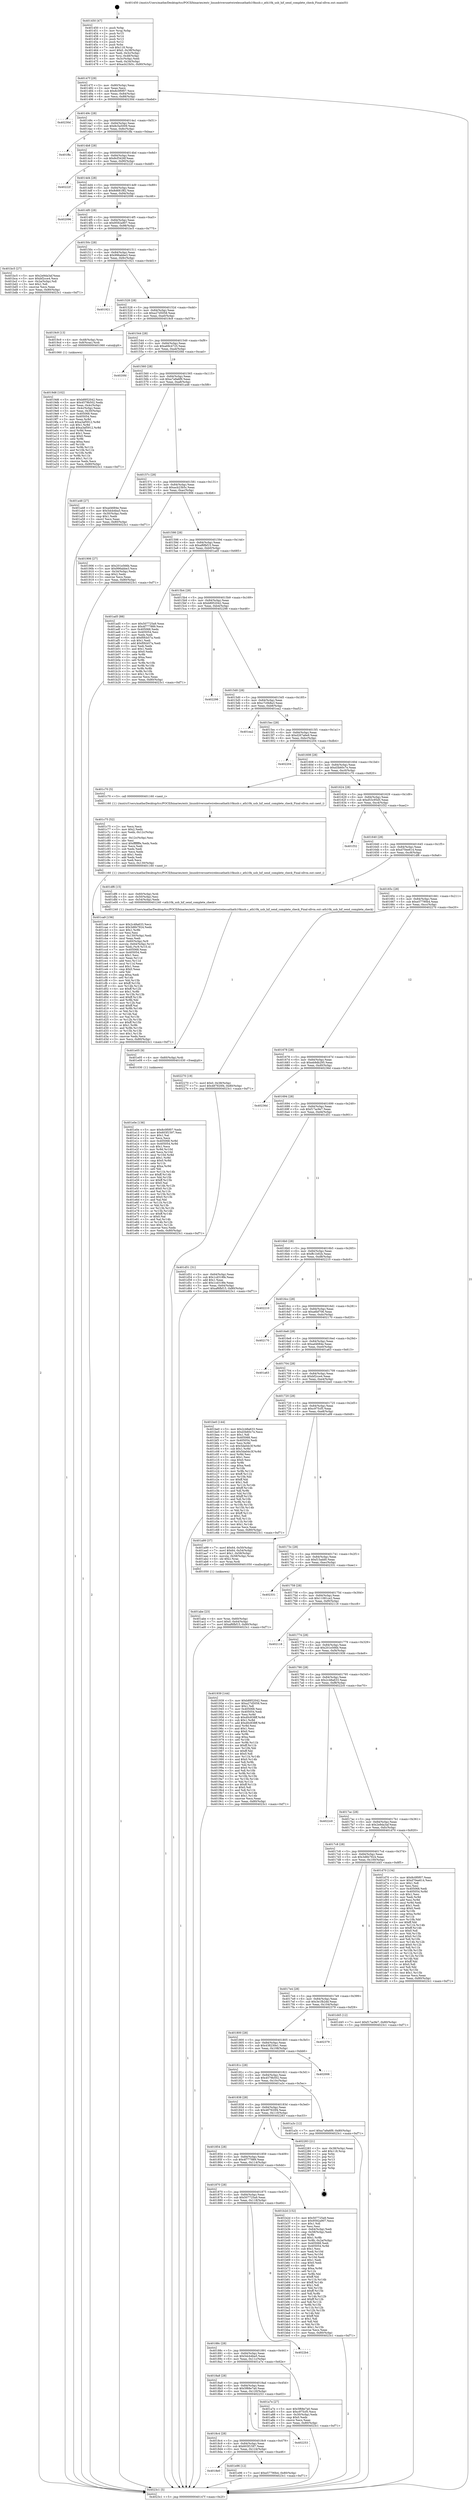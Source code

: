 digraph "0x401450" {
  label = "0x401450 (/mnt/c/Users/mathe/Desktop/tcc/POCII/binaries/extr_linuxdriversnetwirelessathath10kusb.c_ath10k_usb_hif_send_complete_check_Final-ollvm.out::main(0))"
  labelloc = "t"
  node[shape=record]

  Entry [label="",width=0.3,height=0.3,shape=circle,fillcolor=black,style=filled]
  "0x40147f" [label="{
     0x40147f [29]\l
     | [instrs]\l
     &nbsp;&nbsp;0x40147f \<+3\>: mov -0x80(%rbp),%eax\l
     &nbsp;&nbsp;0x401482 \<+2\>: mov %eax,%ecx\l
     &nbsp;&nbsp;0x401484 \<+6\>: sub $0x8c0f0f07,%ecx\l
     &nbsp;&nbsp;0x40148a \<+6\>: mov %eax,-0x84(%rbp)\l
     &nbsp;&nbsp;0x401490 \<+6\>: mov %ecx,-0x88(%rbp)\l
     &nbsp;&nbsp;0x401496 \<+6\>: je 000000000040230d \<main+0xebd\>\l
  }"]
  "0x40230d" [label="{
     0x40230d\l
  }", style=dashed]
  "0x40149c" [label="{
     0x40149c [28]\l
     | [instrs]\l
     &nbsp;&nbsp;0x40149c \<+5\>: jmp 00000000004014a1 \<main+0x51\>\l
     &nbsp;&nbsp;0x4014a1 \<+6\>: mov -0x84(%rbp),%eax\l
     &nbsp;&nbsp;0x4014a7 \<+5\>: sub $0x8c5a5009,%eax\l
     &nbsp;&nbsp;0x4014ac \<+6\>: mov %eax,-0x8c(%rbp)\l
     &nbsp;&nbsp;0x4014b2 \<+6\>: je 0000000000401ffa \<main+0xbaa\>\l
  }"]
  Exit [label="",width=0.3,height=0.3,shape=circle,fillcolor=black,style=filled,peripheries=2]
  "0x401ffa" [label="{
     0x401ffa\l
  }", style=dashed]
  "0x4014b8" [label="{
     0x4014b8 [28]\l
     | [instrs]\l
     &nbsp;&nbsp;0x4014b8 \<+5\>: jmp 00000000004014bd \<main+0x6d\>\l
     &nbsp;&nbsp;0x4014bd \<+6\>: mov -0x84(%rbp),%eax\l
     &nbsp;&nbsp;0x4014c3 \<+5\>: sub $0x8cf3426f,%eax\l
     &nbsp;&nbsp;0x4014c8 \<+6\>: mov %eax,-0x90(%rbp)\l
     &nbsp;&nbsp;0x4014ce \<+6\>: je 000000000040222f \<main+0xddf\>\l
  }"]
  "0x4018e0" [label="{
     0x4018e0\l
  }", style=dashed]
  "0x40222f" [label="{
     0x40222f\l
  }", style=dashed]
  "0x4014d4" [label="{
     0x4014d4 [28]\l
     | [instrs]\l
     &nbsp;&nbsp;0x4014d4 \<+5\>: jmp 00000000004014d9 \<main+0x89\>\l
     &nbsp;&nbsp;0x4014d9 \<+6\>: mov -0x84(%rbp),%eax\l
     &nbsp;&nbsp;0x4014df \<+5\>: sub $0x8d681f82,%eax\l
     &nbsp;&nbsp;0x4014e4 \<+6\>: mov %eax,-0x94(%rbp)\l
     &nbsp;&nbsp;0x4014ea \<+6\>: je 0000000000402096 \<main+0xc46\>\l
  }"]
  "0x401e96" [label="{
     0x401e96 [12]\l
     | [instrs]\l
     &nbsp;&nbsp;0x401e96 \<+7\>: movl $0xe57790b4,-0x80(%rbp)\l
     &nbsp;&nbsp;0x401e9d \<+5\>: jmp 00000000004023c1 \<main+0xf71\>\l
  }"]
  "0x402096" [label="{
     0x402096\l
  }", style=dashed]
  "0x4014f0" [label="{
     0x4014f0 [28]\l
     | [instrs]\l
     &nbsp;&nbsp;0x4014f0 \<+5\>: jmp 00000000004014f5 \<main+0xa5\>\l
     &nbsp;&nbsp;0x4014f5 \<+6\>: mov -0x84(%rbp),%eax\l
     &nbsp;&nbsp;0x4014fb \<+5\>: sub $0x9592a907,%eax\l
     &nbsp;&nbsp;0x401500 \<+6\>: mov %eax,-0x98(%rbp)\l
     &nbsp;&nbsp;0x401506 \<+6\>: je 0000000000401bc5 \<main+0x775\>\l
  }"]
  "0x4018c4" [label="{
     0x4018c4 [28]\l
     | [instrs]\l
     &nbsp;&nbsp;0x4018c4 \<+5\>: jmp 00000000004018c9 \<main+0x479\>\l
     &nbsp;&nbsp;0x4018c9 \<+6\>: mov -0x84(%rbp),%eax\l
     &nbsp;&nbsp;0x4018cf \<+5\>: sub $0x603f1597,%eax\l
     &nbsp;&nbsp;0x4018d4 \<+6\>: mov %eax,-0x124(%rbp)\l
     &nbsp;&nbsp;0x4018da \<+6\>: je 0000000000401e96 \<main+0xa46\>\l
  }"]
  "0x401bc5" [label="{
     0x401bc5 [27]\l
     | [instrs]\l
     &nbsp;&nbsp;0x401bc5 \<+5\>: mov $0x2e9da3af,%eax\l
     &nbsp;&nbsp;0x401bca \<+5\>: mov $0xbf2cce4,%ecx\l
     &nbsp;&nbsp;0x401bcf \<+3\>: mov -0x2a(%rbp),%dl\l
     &nbsp;&nbsp;0x401bd2 \<+3\>: test $0x1,%dl\l
     &nbsp;&nbsp;0x401bd5 \<+3\>: cmovne %ecx,%eax\l
     &nbsp;&nbsp;0x401bd8 \<+3\>: mov %eax,-0x80(%rbp)\l
     &nbsp;&nbsp;0x401bdb \<+5\>: jmp 00000000004023c1 \<main+0xf71\>\l
  }"]
  "0x40150c" [label="{
     0x40150c [28]\l
     | [instrs]\l
     &nbsp;&nbsp;0x40150c \<+5\>: jmp 0000000000401511 \<main+0xc1\>\l
     &nbsp;&nbsp;0x401511 \<+6\>: mov -0x84(%rbp),%eax\l
     &nbsp;&nbsp;0x401517 \<+5\>: sub $0x996abbe3,%eax\l
     &nbsp;&nbsp;0x40151c \<+6\>: mov %eax,-0x9c(%rbp)\l
     &nbsp;&nbsp;0x401522 \<+6\>: je 0000000000401921 \<main+0x4d1\>\l
  }"]
  "0x402253" [label="{
     0x402253\l
  }", style=dashed]
  "0x401921" [label="{
     0x401921\l
  }", style=dashed]
  "0x401528" [label="{
     0x401528 [28]\l
     | [instrs]\l
     &nbsp;&nbsp;0x401528 \<+5\>: jmp 000000000040152d \<main+0xdd\>\l
     &nbsp;&nbsp;0x40152d \<+6\>: mov -0x84(%rbp),%eax\l
     &nbsp;&nbsp;0x401533 \<+5\>: sub $0xa27d5058,%eax\l
     &nbsp;&nbsp;0x401538 \<+6\>: mov %eax,-0xa0(%rbp)\l
     &nbsp;&nbsp;0x40153e \<+6\>: je 00000000004019c9 \<main+0x579\>\l
  }"]
  "0x401e0e" [label="{
     0x401e0e [136]\l
     | [instrs]\l
     &nbsp;&nbsp;0x401e0e \<+5\>: mov $0x8c0f0f07,%edx\l
     &nbsp;&nbsp;0x401e13 \<+5\>: mov $0x603f1597,%esi\l
     &nbsp;&nbsp;0x401e18 \<+2\>: mov $0x1,%al\l
     &nbsp;&nbsp;0x401e1a \<+2\>: xor %ecx,%ecx\l
     &nbsp;&nbsp;0x401e1c \<+8\>: mov 0x405068,%r8d\l
     &nbsp;&nbsp;0x401e24 \<+8\>: mov 0x405054,%r9d\l
     &nbsp;&nbsp;0x401e2c \<+3\>: sub $0x1,%ecx\l
     &nbsp;&nbsp;0x401e2f \<+3\>: mov %r8d,%r10d\l
     &nbsp;&nbsp;0x401e32 \<+3\>: add %ecx,%r10d\l
     &nbsp;&nbsp;0x401e35 \<+4\>: imul %r10d,%r8d\l
     &nbsp;&nbsp;0x401e39 \<+4\>: and $0x1,%r8d\l
     &nbsp;&nbsp;0x401e3d \<+4\>: cmp $0x0,%r8d\l
     &nbsp;&nbsp;0x401e41 \<+4\>: sete %r11b\l
     &nbsp;&nbsp;0x401e45 \<+4\>: cmp $0xa,%r9d\l
     &nbsp;&nbsp;0x401e49 \<+3\>: setl %bl\l
     &nbsp;&nbsp;0x401e4c \<+3\>: mov %r11b,%r14b\l
     &nbsp;&nbsp;0x401e4f \<+4\>: xor $0xff,%r14b\l
     &nbsp;&nbsp;0x401e53 \<+3\>: mov %bl,%r15b\l
     &nbsp;&nbsp;0x401e56 \<+4\>: xor $0xff,%r15b\l
     &nbsp;&nbsp;0x401e5a \<+2\>: xor $0x0,%al\l
     &nbsp;&nbsp;0x401e5c \<+3\>: mov %r14b,%r12b\l
     &nbsp;&nbsp;0x401e5f \<+4\>: and $0x0,%r12b\l
     &nbsp;&nbsp;0x401e63 \<+3\>: and %al,%r11b\l
     &nbsp;&nbsp;0x401e66 \<+3\>: mov %r15b,%r13b\l
     &nbsp;&nbsp;0x401e69 \<+4\>: and $0x0,%r13b\l
     &nbsp;&nbsp;0x401e6d \<+2\>: and %al,%bl\l
     &nbsp;&nbsp;0x401e6f \<+3\>: or %r11b,%r12b\l
     &nbsp;&nbsp;0x401e72 \<+3\>: or %bl,%r13b\l
     &nbsp;&nbsp;0x401e75 \<+3\>: xor %r13b,%r12b\l
     &nbsp;&nbsp;0x401e78 \<+3\>: or %r15b,%r14b\l
     &nbsp;&nbsp;0x401e7b \<+4\>: xor $0xff,%r14b\l
     &nbsp;&nbsp;0x401e7f \<+2\>: or $0x0,%al\l
     &nbsp;&nbsp;0x401e81 \<+3\>: and %al,%r14b\l
     &nbsp;&nbsp;0x401e84 \<+3\>: or %r14b,%r12b\l
     &nbsp;&nbsp;0x401e87 \<+4\>: test $0x1,%r12b\l
     &nbsp;&nbsp;0x401e8b \<+3\>: cmovne %esi,%edx\l
     &nbsp;&nbsp;0x401e8e \<+3\>: mov %edx,-0x80(%rbp)\l
     &nbsp;&nbsp;0x401e91 \<+5\>: jmp 00000000004023c1 \<main+0xf71\>\l
  }"]
  "0x4019c9" [label="{
     0x4019c9 [13]\l
     | [instrs]\l
     &nbsp;&nbsp;0x4019c9 \<+4\>: mov -0x48(%rbp),%rax\l
     &nbsp;&nbsp;0x4019cd \<+4\>: mov 0x8(%rax),%rdi\l
     &nbsp;&nbsp;0x4019d1 \<+5\>: call 0000000000401060 \<atoi@plt\>\l
     | [calls]\l
     &nbsp;&nbsp;0x401060 \{1\} (unknown)\l
  }"]
  "0x401544" [label="{
     0x401544 [28]\l
     | [instrs]\l
     &nbsp;&nbsp;0x401544 \<+5\>: jmp 0000000000401549 \<main+0xf9\>\l
     &nbsp;&nbsp;0x401549 \<+6\>: mov -0x84(%rbp),%eax\l
     &nbsp;&nbsp;0x40154f \<+5\>: sub $0xa69c4725,%eax\l
     &nbsp;&nbsp;0x401554 \<+6\>: mov %eax,-0xa4(%rbp)\l
     &nbsp;&nbsp;0x40155a \<+6\>: je 00000000004020fd \<main+0xcad\>\l
  }"]
  "0x401e05" [label="{
     0x401e05 [9]\l
     | [instrs]\l
     &nbsp;&nbsp;0x401e05 \<+4\>: mov -0x60(%rbp),%rdi\l
     &nbsp;&nbsp;0x401e09 \<+5\>: call 0000000000401030 \<free@plt\>\l
     | [calls]\l
     &nbsp;&nbsp;0x401030 \{1\} (unknown)\l
  }"]
  "0x4020fd" [label="{
     0x4020fd\l
  }", style=dashed]
  "0x401560" [label="{
     0x401560 [28]\l
     | [instrs]\l
     &nbsp;&nbsp;0x401560 \<+5\>: jmp 0000000000401565 \<main+0x115\>\l
     &nbsp;&nbsp;0x401565 \<+6\>: mov -0x84(%rbp),%eax\l
     &nbsp;&nbsp;0x40156b \<+5\>: sub $0xa7a9a6f9,%eax\l
     &nbsp;&nbsp;0x401570 \<+6\>: mov %eax,-0xa8(%rbp)\l
     &nbsp;&nbsp;0x401576 \<+6\>: je 0000000000401a48 \<main+0x5f8\>\l
  }"]
  "0x401ca9" [label="{
     0x401ca9 [156]\l
     | [instrs]\l
     &nbsp;&nbsp;0x401ca9 \<+5\>: mov $0x2c48a633,%ecx\l
     &nbsp;&nbsp;0x401cae \<+5\>: mov $0x3d6b7924,%edx\l
     &nbsp;&nbsp;0x401cb3 \<+3\>: mov $0x1,%r8b\l
     &nbsp;&nbsp;0x401cb6 \<+2\>: xor %esi,%esi\l
     &nbsp;&nbsp;0x401cb8 \<+6\>: mov -0x130(%rbp),%edi\l
     &nbsp;&nbsp;0x401cbe \<+3\>: imul %eax,%edi\l
     &nbsp;&nbsp;0x401cc1 \<+4\>: mov -0x60(%rbp),%r9\l
     &nbsp;&nbsp;0x401cc5 \<+4\>: movslq -0x64(%rbp),%r10\l
     &nbsp;&nbsp;0x401cc9 \<+4\>: mov %edi,(%r9,%r10,4)\l
     &nbsp;&nbsp;0x401ccd \<+7\>: mov 0x405068,%eax\l
     &nbsp;&nbsp;0x401cd4 \<+7\>: mov 0x405054,%edi\l
     &nbsp;&nbsp;0x401cdb \<+3\>: sub $0x1,%esi\l
     &nbsp;&nbsp;0x401cde \<+3\>: mov %eax,%r11d\l
     &nbsp;&nbsp;0x401ce1 \<+3\>: add %esi,%r11d\l
     &nbsp;&nbsp;0x401ce4 \<+4\>: imul %r11d,%eax\l
     &nbsp;&nbsp;0x401ce8 \<+3\>: and $0x1,%eax\l
     &nbsp;&nbsp;0x401ceb \<+3\>: cmp $0x0,%eax\l
     &nbsp;&nbsp;0x401cee \<+3\>: sete %bl\l
     &nbsp;&nbsp;0x401cf1 \<+3\>: cmp $0xa,%edi\l
     &nbsp;&nbsp;0x401cf4 \<+4\>: setl %r14b\l
     &nbsp;&nbsp;0x401cf8 \<+3\>: mov %bl,%r15b\l
     &nbsp;&nbsp;0x401cfb \<+4\>: xor $0xff,%r15b\l
     &nbsp;&nbsp;0x401cff \<+3\>: mov %r14b,%r12b\l
     &nbsp;&nbsp;0x401d02 \<+4\>: xor $0xff,%r12b\l
     &nbsp;&nbsp;0x401d06 \<+4\>: xor $0x1,%r8b\l
     &nbsp;&nbsp;0x401d0a \<+3\>: mov %r15b,%r13b\l
     &nbsp;&nbsp;0x401d0d \<+4\>: and $0xff,%r13b\l
     &nbsp;&nbsp;0x401d11 \<+3\>: and %r8b,%bl\l
     &nbsp;&nbsp;0x401d14 \<+3\>: mov %r12b,%al\l
     &nbsp;&nbsp;0x401d17 \<+2\>: and $0xff,%al\l
     &nbsp;&nbsp;0x401d19 \<+3\>: and %r8b,%r14b\l
     &nbsp;&nbsp;0x401d1c \<+3\>: or %bl,%r13b\l
     &nbsp;&nbsp;0x401d1f \<+3\>: or %r14b,%al\l
     &nbsp;&nbsp;0x401d22 \<+3\>: xor %al,%r13b\l
     &nbsp;&nbsp;0x401d25 \<+3\>: or %r12b,%r15b\l
     &nbsp;&nbsp;0x401d28 \<+4\>: xor $0xff,%r15b\l
     &nbsp;&nbsp;0x401d2c \<+4\>: or $0x1,%r8b\l
     &nbsp;&nbsp;0x401d30 \<+3\>: and %r8b,%r15b\l
     &nbsp;&nbsp;0x401d33 \<+3\>: or %r15b,%r13b\l
     &nbsp;&nbsp;0x401d36 \<+4\>: test $0x1,%r13b\l
     &nbsp;&nbsp;0x401d3a \<+3\>: cmovne %edx,%ecx\l
     &nbsp;&nbsp;0x401d3d \<+3\>: mov %ecx,-0x80(%rbp)\l
     &nbsp;&nbsp;0x401d40 \<+5\>: jmp 00000000004023c1 \<main+0xf71\>\l
  }"]
  "0x401a48" [label="{
     0x401a48 [27]\l
     | [instrs]\l
     &nbsp;&nbsp;0x401a48 \<+5\>: mov $0xad4684e,%eax\l
     &nbsp;&nbsp;0x401a4d \<+5\>: mov $0x5dcb4ba5,%ecx\l
     &nbsp;&nbsp;0x401a52 \<+3\>: mov -0x30(%rbp),%edx\l
     &nbsp;&nbsp;0x401a55 \<+3\>: cmp $0x1,%edx\l
     &nbsp;&nbsp;0x401a58 \<+3\>: cmovl %ecx,%eax\l
     &nbsp;&nbsp;0x401a5b \<+3\>: mov %eax,-0x80(%rbp)\l
     &nbsp;&nbsp;0x401a5e \<+5\>: jmp 00000000004023c1 \<main+0xf71\>\l
  }"]
  "0x40157c" [label="{
     0x40157c [28]\l
     | [instrs]\l
     &nbsp;&nbsp;0x40157c \<+5\>: jmp 0000000000401581 \<main+0x131\>\l
     &nbsp;&nbsp;0x401581 \<+6\>: mov -0x84(%rbp),%eax\l
     &nbsp;&nbsp;0x401587 \<+5\>: sub $0xacb23b5c,%eax\l
     &nbsp;&nbsp;0x40158c \<+6\>: mov %eax,-0xac(%rbp)\l
     &nbsp;&nbsp;0x401592 \<+6\>: je 0000000000401906 \<main+0x4b6\>\l
  }"]
  "0x401c75" [label="{
     0x401c75 [52]\l
     | [instrs]\l
     &nbsp;&nbsp;0x401c75 \<+2\>: xor %ecx,%ecx\l
     &nbsp;&nbsp;0x401c77 \<+5\>: mov $0x2,%edx\l
     &nbsp;&nbsp;0x401c7c \<+6\>: mov %edx,-0x12c(%rbp)\l
     &nbsp;&nbsp;0x401c82 \<+1\>: cltd\l
     &nbsp;&nbsp;0x401c83 \<+6\>: mov -0x12c(%rbp),%esi\l
     &nbsp;&nbsp;0x401c89 \<+2\>: idiv %esi\l
     &nbsp;&nbsp;0x401c8b \<+6\>: imul $0xfffffffe,%edx,%edx\l
     &nbsp;&nbsp;0x401c91 \<+2\>: mov %ecx,%edi\l
     &nbsp;&nbsp;0x401c93 \<+2\>: sub %edx,%edi\l
     &nbsp;&nbsp;0x401c95 \<+2\>: mov %ecx,%edx\l
     &nbsp;&nbsp;0x401c97 \<+3\>: sub $0x1,%edx\l
     &nbsp;&nbsp;0x401c9a \<+2\>: add %edx,%edi\l
     &nbsp;&nbsp;0x401c9c \<+2\>: sub %edi,%ecx\l
     &nbsp;&nbsp;0x401c9e \<+6\>: mov %ecx,-0x130(%rbp)\l
     &nbsp;&nbsp;0x401ca4 \<+5\>: call 0000000000401160 \<next_i\>\l
     | [calls]\l
     &nbsp;&nbsp;0x401160 \{1\} (/mnt/c/Users/mathe/Desktop/tcc/POCII/binaries/extr_linuxdriversnetwirelessathath10kusb.c_ath10k_usb_hif_send_complete_check_Final-ollvm.out::next_i)\l
  }"]
  "0x401906" [label="{
     0x401906 [27]\l
     | [instrs]\l
     &nbsp;&nbsp;0x401906 \<+5\>: mov $0x201e566b,%eax\l
     &nbsp;&nbsp;0x40190b \<+5\>: mov $0x996abbe3,%ecx\l
     &nbsp;&nbsp;0x401910 \<+3\>: mov -0x34(%rbp),%edx\l
     &nbsp;&nbsp;0x401913 \<+3\>: cmp $0x2,%edx\l
     &nbsp;&nbsp;0x401916 \<+3\>: cmovne %ecx,%eax\l
     &nbsp;&nbsp;0x401919 \<+3\>: mov %eax,-0x80(%rbp)\l
     &nbsp;&nbsp;0x40191c \<+5\>: jmp 00000000004023c1 \<main+0xf71\>\l
  }"]
  "0x401598" [label="{
     0x401598 [28]\l
     | [instrs]\l
     &nbsp;&nbsp;0x401598 \<+5\>: jmp 000000000040159d \<main+0x14d\>\l
     &nbsp;&nbsp;0x40159d \<+6\>: mov -0x84(%rbp),%eax\l
     &nbsp;&nbsp;0x4015a3 \<+5\>: sub $0xaf6fbf15,%eax\l
     &nbsp;&nbsp;0x4015a8 \<+6\>: mov %eax,-0xb0(%rbp)\l
     &nbsp;&nbsp;0x4015ae \<+6\>: je 0000000000401ad5 \<main+0x685\>\l
  }"]
  "0x4023c1" [label="{
     0x4023c1 [5]\l
     | [instrs]\l
     &nbsp;&nbsp;0x4023c1 \<+5\>: jmp 000000000040147f \<main+0x2f\>\l
  }"]
  "0x401450" [label="{
     0x401450 [47]\l
     | [instrs]\l
     &nbsp;&nbsp;0x401450 \<+1\>: push %rbp\l
     &nbsp;&nbsp;0x401451 \<+3\>: mov %rsp,%rbp\l
     &nbsp;&nbsp;0x401454 \<+2\>: push %r15\l
     &nbsp;&nbsp;0x401456 \<+2\>: push %r14\l
     &nbsp;&nbsp;0x401458 \<+2\>: push %r13\l
     &nbsp;&nbsp;0x40145a \<+2\>: push %r12\l
     &nbsp;&nbsp;0x40145c \<+1\>: push %rbx\l
     &nbsp;&nbsp;0x40145d \<+7\>: sub $0x118,%rsp\l
     &nbsp;&nbsp;0x401464 \<+7\>: movl $0x0,-0x38(%rbp)\l
     &nbsp;&nbsp;0x40146b \<+3\>: mov %edi,-0x3c(%rbp)\l
     &nbsp;&nbsp;0x40146e \<+4\>: mov %rsi,-0x48(%rbp)\l
     &nbsp;&nbsp;0x401472 \<+3\>: mov -0x3c(%rbp),%edi\l
     &nbsp;&nbsp;0x401475 \<+3\>: mov %edi,-0x34(%rbp)\l
     &nbsp;&nbsp;0x401478 \<+7\>: movl $0xacb23b5c,-0x80(%rbp)\l
  }"]
  "0x401abe" [label="{
     0x401abe [23]\l
     | [instrs]\l
     &nbsp;&nbsp;0x401abe \<+4\>: mov %rax,-0x60(%rbp)\l
     &nbsp;&nbsp;0x401ac2 \<+7\>: movl $0x0,-0x64(%rbp)\l
     &nbsp;&nbsp;0x401ac9 \<+7\>: movl $0xaf6fbf15,-0x80(%rbp)\l
     &nbsp;&nbsp;0x401ad0 \<+5\>: jmp 00000000004023c1 \<main+0xf71\>\l
  }"]
  "0x401ad5" [label="{
     0x401ad5 [88]\l
     | [instrs]\l
     &nbsp;&nbsp;0x401ad5 \<+5\>: mov $0x507725a9,%eax\l
     &nbsp;&nbsp;0x401ada \<+5\>: mov $0x4f777889,%ecx\l
     &nbsp;&nbsp;0x401adf \<+7\>: mov 0x405068,%edx\l
     &nbsp;&nbsp;0x401ae6 \<+7\>: mov 0x405054,%esi\l
     &nbsp;&nbsp;0x401aed \<+2\>: mov %edx,%edi\l
     &nbsp;&nbsp;0x401aef \<+6\>: sub $0xf0fcb57a,%edi\l
     &nbsp;&nbsp;0x401af5 \<+3\>: sub $0x1,%edi\l
     &nbsp;&nbsp;0x401af8 \<+6\>: add $0xf0fcb57a,%edi\l
     &nbsp;&nbsp;0x401afe \<+3\>: imul %edi,%edx\l
     &nbsp;&nbsp;0x401b01 \<+3\>: and $0x1,%edx\l
     &nbsp;&nbsp;0x401b04 \<+3\>: cmp $0x0,%edx\l
     &nbsp;&nbsp;0x401b07 \<+4\>: sete %r8b\l
     &nbsp;&nbsp;0x401b0b \<+3\>: cmp $0xa,%esi\l
     &nbsp;&nbsp;0x401b0e \<+4\>: setl %r9b\l
     &nbsp;&nbsp;0x401b12 \<+3\>: mov %r8b,%r10b\l
     &nbsp;&nbsp;0x401b15 \<+3\>: and %r9b,%r10b\l
     &nbsp;&nbsp;0x401b18 \<+3\>: xor %r9b,%r8b\l
     &nbsp;&nbsp;0x401b1b \<+3\>: or %r8b,%r10b\l
     &nbsp;&nbsp;0x401b1e \<+4\>: test $0x1,%r10b\l
     &nbsp;&nbsp;0x401b22 \<+3\>: cmovne %ecx,%eax\l
     &nbsp;&nbsp;0x401b25 \<+3\>: mov %eax,-0x80(%rbp)\l
     &nbsp;&nbsp;0x401b28 \<+5\>: jmp 00000000004023c1 \<main+0xf71\>\l
  }"]
  "0x4015b4" [label="{
     0x4015b4 [28]\l
     | [instrs]\l
     &nbsp;&nbsp;0x4015b4 \<+5\>: jmp 00000000004015b9 \<main+0x169\>\l
     &nbsp;&nbsp;0x4015b9 \<+6\>: mov -0x84(%rbp),%eax\l
     &nbsp;&nbsp;0x4015bf \<+5\>: sub $0xb8952042,%eax\l
     &nbsp;&nbsp;0x4015c4 \<+6\>: mov %eax,-0xb4(%rbp)\l
     &nbsp;&nbsp;0x4015ca \<+6\>: je 0000000000402298 \<main+0xe48\>\l
  }"]
  "0x4018a8" [label="{
     0x4018a8 [28]\l
     | [instrs]\l
     &nbsp;&nbsp;0x4018a8 \<+5\>: jmp 00000000004018ad \<main+0x45d\>\l
     &nbsp;&nbsp;0x4018ad \<+6\>: mov -0x84(%rbp),%eax\l
     &nbsp;&nbsp;0x4018b3 \<+5\>: sub $0x5f68e7a0,%eax\l
     &nbsp;&nbsp;0x4018b8 \<+6\>: mov %eax,-0x120(%rbp)\l
     &nbsp;&nbsp;0x4018be \<+6\>: je 0000000000402253 \<main+0xe03\>\l
  }"]
  "0x402298" [label="{
     0x402298\l
  }", style=dashed]
  "0x4015d0" [label="{
     0x4015d0 [28]\l
     | [instrs]\l
     &nbsp;&nbsp;0x4015d0 \<+5\>: jmp 00000000004015d5 \<main+0x185\>\l
     &nbsp;&nbsp;0x4015d5 \<+6\>: mov -0x84(%rbp),%eax\l
     &nbsp;&nbsp;0x4015db \<+5\>: sub $0xc7c0b8a3,%eax\l
     &nbsp;&nbsp;0x4015e0 \<+6\>: mov %eax,-0xb8(%rbp)\l
     &nbsp;&nbsp;0x4015e6 \<+6\>: je 0000000000401ea2 \<main+0xa52\>\l
  }"]
  "0x401a7e" [label="{
     0x401a7e [27]\l
     | [instrs]\l
     &nbsp;&nbsp;0x401a7e \<+5\>: mov $0x5f68e7a0,%eax\l
     &nbsp;&nbsp;0x401a83 \<+5\>: mov $0xc975cf5,%ecx\l
     &nbsp;&nbsp;0x401a88 \<+3\>: mov -0x30(%rbp),%edx\l
     &nbsp;&nbsp;0x401a8b \<+3\>: cmp $0x0,%edx\l
     &nbsp;&nbsp;0x401a8e \<+3\>: cmove %ecx,%eax\l
     &nbsp;&nbsp;0x401a91 \<+3\>: mov %eax,-0x80(%rbp)\l
     &nbsp;&nbsp;0x401a94 \<+5\>: jmp 00000000004023c1 \<main+0xf71\>\l
  }"]
  "0x401ea2" [label="{
     0x401ea2\l
  }", style=dashed]
  "0x4015ec" [label="{
     0x4015ec [28]\l
     | [instrs]\l
     &nbsp;&nbsp;0x4015ec \<+5\>: jmp 00000000004015f1 \<main+0x1a1\>\l
     &nbsp;&nbsp;0x4015f1 \<+6\>: mov -0x84(%rbp),%eax\l
     &nbsp;&nbsp;0x4015f7 \<+5\>: sub $0xd267a6e9,%eax\l
     &nbsp;&nbsp;0x4015fc \<+6\>: mov %eax,-0xbc(%rbp)\l
     &nbsp;&nbsp;0x401602 \<+6\>: je 0000000000402204 \<main+0xdb4\>\l
  }"]
  "0x40188c" [label="{
     0x40188c [28]\l
     | [instrs]\l
     &nbsp;&nbsp;0x40188c \<+5\>: jmp 0000000000401891 \<main+0x441\>\l
     &nbsp;&nbsp;0x401891 \<+6\>: mov -0x84(%rbp),%eax\l
     &nbsp;&nbsp;0x401897 \<+5\>: sub $0x5dcb4ba5,%eax\l
     &nbsp;&nbsp;0x40189c \<+6\>: mov %eax,-0x11c(%rbp)\l
     &nbsp;&nbsp;0x4018a2 \<+6\>: je 0000000000401a7e \<main+0x62e\>\l
  }"]
  "0x402204" [label="{
     0x402204\l
  }", style=dashed]
  "0x401608" [label="{
     0x401608 [28]\l
     | [instrs]\l
     &nbsp;&nbsp;0x401608 \<+5\>: jmp 000000000040160d \<main+0x1bd\>\l
     &nbsp;&nbsp;0x40160d \<+6\>: mov -0x84(%rbp),%eax\l
     &nbsp;&nbsp;0x401613 \<+5\>: sub $0xd3b60c7e,%eax\l
     &nbsp;&nbsp;0x401618 \<+6\>: mov %eax,-0xc0(%rbp)\l
     &nbsp;&nbsp;0x40161e \<+6\>: je 0000000000401c70 \<main+0x820\>\l
  }"]
  "0x4022b4" [label="{
     0x4022b4\l
  }", style=dashed]
  "0x401c70" [label="{
     0x401c70 [5]\l
     | [instrs]\l
     &nbsp;&nbsp;0x401c70 \<+5\>: call 0000000000401160 \<next_i\>\l
     | [calls]\l
     &nbsp;&nbsp;0x401160 \{1\} (/mnt/c/Users/mathe/Desktop/tcc/POCII/binaries/extr_linuxdriversnetwirelessathath10kusb.c_ath10k_usb_hif_send_complete_check_Final-ollvm.out::next_i)\l
  }"]
  "0x401624" [label="{
     0x401624 [28]\l
     | [instrs]\l
     &nbsp;&nbsp;0x401624 \<+5\>: jmp 0000000000401629 \<main+0x1d9\>\l
     &nbsp;&nbsp;0x401629 \<+6\>: mov -0x84(%rbp),%eax\l
     &nbsp;&nbsp;0x40162f \<+5\>: sub $0xd53c95d5,%eax\l
     &nbsp;&nbsp;0x401634 \<+6\>: mov %eax,-0xc4(%rbp)\l
     &nbsp;&nbsp;0x40163a \<+6\>: je 0000000000401f32 \<main+0xae2\>\l
  }"]
  "0x401870" [label="{
     0x401870 [28]\l
     | [instrs]\l
     &nbsp;&nbsp;0x401870 \<+5\>: jmp 0000000000401875 \<main+0x425\>\l
     &nbsp;&nbsp;0x401875 \<+6\>: mov -0x84(%rbp),%eax\l
     &nbsp;&nbsp;0x40187b \<+5\>: sub $0x507725a9,%eax\l
     &nbsp;&nbsp;0x401880 \<+6\>: mov %eax,-0x118(%rbp)\l
     &nbsp;&nbsp;0x401886 \<+6\>: je 00000000004022b4 \<main+0xe64\>\l
  }"]
  "0x401f32" [label="{
     0x401f32\l
  }", style=dashed]
  "0x401640" [label="{
     0x401640 [28]\l
     | [instrs]\l
     &nbsp;&nbsp;0x401640 \<+5\>: jmp 0000000000401645 \<main+0x1f5\>\l
     &nbsp;&nbsp;0x401645 \<+6\>: mov -0x84(%rbp),%eax\l
     &nbsp;&nbsp;0x40164b \<+5\>: sub $0xd70ee614,%eax\l
     &nbsp;&nbsp;0x401650 \<+6\>: mov %eax,-0xc8(%rbp)\l
     &nbsp;&nbsp;0x401656 \<+6\>: je 0000000000401df6 \<main+0x9a6\>\l
  }"]
  "0x401b2d" [label="{
     0x401b2d [152]\l
     | [instrs]\l
     &nbsp;&nbsp;0x401b2d \<+5\>: mov $0x507725a9,%eax\l
     &nbsp;&nbsp;0x401b32 \<+5\>: mov $0x9592a907,%ecx\l
     &nbsp;&nbsp;0x401b37 \<+2\>: mov $0x1,%dl\l
     &nbsp;&nbsp;0x401b39 \<+2\>: xor %esi,%esi\l
     &nbsp;&nbsp;0x401b3b \<+3\>: mov -0x64(%rbp),%edi\l
     &nbsp;&nbsp;0x401b3e \<+3\>: cmp -0x58(%rbp),%edi\l
     &nbsp;&nbsp;0x401b41 \<+4\>: setl %r8b\l
     &nbsp;&nbsp;0x401b45 \<+4\>: and $0x1,%r8b\l
     &nbsp;&nbsp;0x401b49 \<+4\>: mov %r8b,-0x2a(%rbp)\l
     &nbsp;&nbsp;0x401b4d \<+7\>: mov 0x405068,%edi\l
     &nbsp;&nbsp;0x401b54 \<+8\>: mov 0x405054,%r9d\l
     &nbsp;&nbsp;0x401b5c \<+3\>: sub $0x1,%esi\l
     &nbsp;&nbsp;0x401b5f \<+3\>: mov %edi,%r10d\l
     &nbsp;&nbsp;0x401b62 \<+3\>: add %esi,%r10d\l
     &nbsp;&nbsp;0x401b65 \<+4\>: imul %r10d,%edi\l
     &nbsp;&nbsp;0x401b69 \<+3\>: and $0x1,%edi\l
     &nbsp;&nbsp;0x401b6c \<+3\>: cmp $0x0,%edi\l
     &nbsp;&nbsp;0x401b6f \<+4\>: sete %r8b\l
     &nbsp;&nbsp;0x401b73 \<+4\>: cmp $0xa,%r9d\l
     &nbsp;&nbsp;0x401b77 \<+4\>: setl %r11b\l
     &nbsp;&nbsp;0x401b7b \<+3\>: mov %r8b,%bl\l
     &nbsp;&nbsp;0x401b7e \<+3\>: xor $0xff,%bl\l
     &nbsp;&nbsp;0x401b81 \<+3\>: mov %r11b,%r14b\l
     &nbsp;&nbsp;0x401b84 \<+4\>: xor $0xff,%r14b\l
     &nbsp;&nbsp;0x401b88 \<+3\>: xor $0x1,%dl\l
     &nbsp;&nbsp;0x401b8b \<+3\>: mov %bl,%r15b\l
     &nbsp;&nbsp;0x401b8e \<+4\>: and $0xff,%r15b\l
     &nbsp;&nbsp;0x401b92 \<+3\>: and %dl,%r8b\l
     &nbsp;&nbsp;0x401b95 \<+3\>: mov %r14b,%r12b\l
     &nbsp;&nbsp;0x401b98 \<+4\>: and $0xff,%r12b\l
     &nbsp;&nbsp;0x401b9c \<+3\>: and %dl,%r11b\l
     &nbsp;&nbsp;0x401b9f \<+3\>: or %r8b,%r15b\l
     &nbsp;&nbsp;0x401ba2 \<+3\>: or %r11b,%r12b\l
     &nbsp;&nbsp;0x401ba5 \<+3\>: xor %r12b,%r15b\l
     &nbsp;&nbsp;0x401ba8 \<+3\>: or %r14b,%bl\l
     &nbsp;&nbsp;0x401bab \<+3\>: xor $0xff,%bl\l
     &nbsp;&nbsp;0x401bae \<+3\>: or $0x1,%dl\l
     &nbsp;&nbsp;0x401bb1 \<+2\>: and %dl,%bl\l
     &nbsp;&nbsp;0x401bb3 \<+3\>: or %bl,%r15b\l
     &nbsp;&nbsp;0x401bb6 \<+4\>: test $0x1,%r15b\l
     &nbsp;&nbsp;0x401bba \<+3\>: cmovne %ecx,%eax\l
     &nbsp;&nbsp;0x401bbd \<+3\>: mov %eax,-0x80(%rbp)\l
     &nbsp;&nbsp;0x401bc0 \<+5\>: jmp 00000000004023c1 \<main+0xf71\>\l
  }"]
  "0x401df6" [label="{
     0x401df6 [15]\l
     | [instrs]\l
     &nbsp;&nbsp;0x401df6 \<+4\>: mov -0x60(%rbp),%rdi\l
     &nbsp;&nbsp;0x401dfa \<+3\>: mov -0x50(%rbp),%esi\l
     &nbsp;&nbsp;0x401dfd \<+3\>: mov -0x54(%rbp),%edx\l
     &nbsp;&nbsp;0x401e00 \<+5\>: call 0000000000401240 \<ath10k_usb_hif_send_complete_check\>\l
     | [calls]\l
     &nbsp;&nbsp;0x401240 \{1\} (/mnt/c/Users/mathe/Desktop/tcc/POCII/binaries/extr_linuxdriversnetwirelessathath10kusb.c_ath10k_usb_hif_send_complete_check_Final-ollvm.out::ath10k_usb_hif_send_complete_check)\l
  }"]
  "0x40165c" [label="{
     0x40165c [28]\l
     | [instrs]\l
     &nbsp;&nbsp;0x40165c \<+5\>: jmp 0000000000401661 \<main+0x211\>\l
     &nbsp;&nbsp;0x401661 \<+6\>: mov -0x84(%rbp),%eax\l
     &nbsp;&nbsp;0x401667 \<+5\>: sub $0xe57790b4,%eax\l
     &nbsp;&nbsp;0x40166c \<+6\>: mov %eax,-0xcc(%rbp)\l
     &nbsp;&nbsp;0x401672 \<+6\>: je 0000000000402270 \<main+0xe20\>\l
  }"]
  "0x401854" [label="{
     0x401854 [28]\l
     | [instrs]\l
     &nbsp;&nbsp;0x401854 \<+5\>: jmp 0000000000401859 \<main+0x409\>\l
     &nbsp;&nbsp;0x401859 \<+6\>: mov -0x84(%rbp),%eax\l
     &nbsp;&nbsp;0x40185f \<+5\>: sub $0x4f777889,%eax\l
     &nbsp;&nbsp;0x401864 \<+6\>: mov %eax,-0x114(%rbp)\l
     &nbsp;&nbsp;0x40186a \<+6\>: je 0000000000401b2d \<main+0x6dd\>\l
  }"]
  "0x402270" [label="{
     0x402270 [19]\l
     | [instrs]\l
     &nbsp;&nbsp;0x402270 \<+7\>: movl $0x0,-0x38(%rbp)\l
     &nbsp;&nbsp;0x402277 \<+7\>: movl $0x487920f4,-0x80(%rbp)\l
     &nbsp;&nbsp;0x40227e \<+5\>: jmp 00000000004023c1 \<main+0xf71\>\l
  }"]
  "0x401678" [label="{
     0x401678 [28]\l
     | [instrs]\l
     &nbsp;&nbsp;0x401678 \<+5\>: jmp 000000000040167d \<main+0x22d\>\l
     &nbsp;&nbsp;0x40167d \<+6\>: mov -0x84(%rbp),%eax\l
     &nbsp;&nbsp;0x401683 \<+5\>: sub $0xeb9db295,%eax\l
     &nbsp;&nbsp;0x401688 \<+6\>: mov %eax,-0xd0(%rbp)\l
     &nbsp;&nbsp;0x40168e \<+6\>: je 000000000040236d \<main+0xf1d\>\l
  }"]
  "0x402283" [label="{
     0x402283 [21]\l
     | [instrs]\l
     &nbsp;&nbsp;0x402283 \<+3\>: mov -0x38(%rbp),%eax\l
     &nbsp;&nbsp;0x402286 \<+7\>: add $0x118,%rsp\l
     &nbsp;&nbsp;0x40228d \<+1\>: pop %rbx\l
     &nbsp;&nbsp;0x40228e \<+2\>: pop %r12\l
     &nbsp;&nbsp;0x402290 \<+2\>: pop %r13\l
     &nbsp;&nbsp;0x402292 \<+2\>: pop %r14\l
     &nbsp;&nbsp;0x402294 \<+2\>: pop %r15\l
     &nbsp;&nbsp;0x402296 \<+1\>: pop %rbp\l
     &nbsp;&nbsp;0x402297 \<+1\>: ret\l
  }"]
  "0x40236d" [label="{
     0x40236d\l
  }", style=dashed]
  "0x401694" [label="{
     0x401694 [28]\l
     | [instrs]\l
     &nbsp;&nbsp;0x401694 \<+5\>: jmp 0000000000401699 \<main+0x249\>\l
     &nbsp;&nbsp;0x401699 \<+6\>: mov -0x84(%rbp),%eax\l
     &nbsp;&nbsp;0x40169f \<+5\>: sub $0xf17ac9e7,%eax\l
     &nbsp;&nbsp;0x4016a4 \<+6\>: mov %eax,-0xd4(%rbp)\l
     &nbsp;&nbsp;0x4016aa \<+6\>: je 0000000000401d51 \<main+0x901\>\l
  }"]
  "0x401838" [label="{
     0x401838 [28]\l
     | [instrs]\l
     &nbsp;&nbsp;0x401838 \<+5\>: jmp 000000000040183d \<main+0x3ed\>\l
     &nbsp;&nbsp;0x40183d \<+6\>: mov -0x84(%rbp),%eax\l
     &nbsp;&nbsp;0x401843 \<+5\>: sub $0x487920f4,%eax\l
     &nbsp;&nbsp;0x401848 \<+6\>: mov %eax,-0x110(%rbp)\l
     &nbsp;&nbsp;0x40184e \<+6\>: je 0000000000402283 \<main+0xe33\>\l
  }"]
  "0x401d51" [label="{
     0x401d51 [31]\l
     | [instrs]\l
     &nbsp;&nbsp;0x401d51 \<+3\>: mov -0x64(%rbp),%eax\l
     &nbsp;&nbsp;0x401d54 \<+5\>: sub $0x1cd318fe,%eax\l
     &nbsp;&nbsp;0x401d59 \<+3\>: add $0x1,%eax\l
     &nbsp;&nbsp;0x401d5c \<+5\>: add $0x1cd318fe,%eax\l
     &nbsp;&nbsp;0x401d61 \<+3\>: mov %eax,-0x64(%rbp)\l
     &nbsp;&nbsp;0x401d64 \<+7\>: movl $0xaf6fbf15,-0x80(%rbp)\l
     &nbsp;&nbsp;0x401d6b \<+5\>: jmp 00000000004023c1 \<main+0xf71\>\l
  }"]
  "0x4016b0" [label="{
     0x4016b0 [28]\l
     | [instrs]\l
     &nbsp;&nbsp;0x4016b0 \<+5\>: jmp 00000000004016b5 \<main+0x265\>\l
     &nbsp;&nbsp;0x4016b5 \<+6\>: mov -0x84(%rbp),%eax\l
     &nbsp;&nbsp;0x4016bb \<+5\>: sub $0xffc1b92b,%eax\l
     &nbsp;&nbsp;0x4016c0 \<+6\>: mov %eax,-0xd8(%rbp)\l
     &nbsp;&nbsp;0x4016c6 \<+6\>: je 0000000000402210 \<main+0xdc0\>\l
  }"]
  "0x401a3c" [label="{
     0x401a3c [12]\l
     | [instrs]\l
     &nbsp;&nbsp;0x401a3c \<+7\>: movl $0xa7a9a6f9,-0x80(%rbp)\l
     &nbsp;&nbsp;0x401a43 \<+5\>: jmp 00000000004023c1 \<main+0xf71\>\l
  }"]
  "0x402210" [label="{
     0x402210\l
  }", style=dashed]
  "0x4016cc" [label="{
     0x4016cc [28]\l
     | [instrs]\l
     &nbsp;&nbsp;0x4016cc \<+5\>: jmp 00000000004016d1 \<main+0x281\>\l
     &nbsp;&nbsp;0x4016d1 \<+6\>: mov -0x84(%rbp),%eax\l
     &nbsp;&nbsp;0x4016d7 \<+5\>: sub $0xa6bf706,%eax\l
     &nbsp;&nbsp;0x4016dc \<+6\>: mov %eax,-0xdc(%rbp)\l
     &nbsp;&nbsp;0x4016e2 \<+6\>: je 0000000000402170 \<main+0xd20\>\l
  }"]
  "0x40181c" [label="{
     0x40181c [28]\l
     | [instrs]\l
     &nbsp;&nbsp;0x40181c \<+5\>: jmp 0000000000401821 \<main+0x3d1\>\l
     &nbsp;&nbsp;0x401821 \<+6\>: mov -0x84(%rbp),%eax\l
     &nbsp;&nbsp;0x401827 \<+5\>: sub $0x4579b502,%eax\l
     &nbsp;&nbsp;0x40182c \<+6\>: mov %eax,-0x10c(%rbp)\l
     &nbsp;&nbsp;0x401832 \<+6\>: je 0000000000401a3c \<main+0x5ec\>\l
  }"]
  "0x402170" [label="{
     0x402170\l
  }", style=dashed]
  "0x4016e8" [label="{
     0x4016e8 [28]\l
     | [instrs]\l
     &nbsp;&nbsp;0x4016e8 \<+5\>: jmp 00000000004016ed \<main+0x29d\>\l
     &nbsp;&nbsp;0x4016ed \<+6\>: mov -0x84(%rbp),%eax\l
     &nbsp;&nbsp;0x4016f3 \<+5\>: sub $0xad4684e,%eax\l
     &nbsp;&nbsp;0x4016f8 \<+6\>: mov %eax,-0xe0(%rbp)\l
     &nbsp;&nbsp;0x4016fe \<+6\>: je 0000000000401a63 \<main+0x613\>\l
  }"]
  "0x402006" [label="{
     0x402006\l
  }", style=dashed]
  "0x401a63" [label="{
     0x401a63\l
  }", style=dashed]
  "0x401704" [label="{
     0x401704 [28]\l
     | [instrs]\l
     &nbsp;&nbsp;0x401704 \<+5\>: jmp 0000000000401709 \<main+0x2b9\>\l
     &nbsp;&nbsp;0x401709 \<+6\>: mov -0x84(%rbp),%eax\l
     &nbsp;&nbsp;0x40170f \<+5\>: sub $0xbf2cce4,%eax\l
     &nbsp;&nbsp;0x401714 \<+6\>: mov %eax,-0xe4(%rbp)\l
     &nbsp;&nbsp;0x40171a \<+6\>: je 0000000000401be0 \<main+0x790\>\l
  }"]
  "0x401800" [label="{
     0x401800 [28]\l
     | [instrs]\l
     &nbsp;&nbsp;0x401800 \<+5\>: jmp 0000000000401805 \<main+0x3b5\>\l
     &nbsp;&nbsp;0x401805 \<+6\>: mov -0x84(%rbp),%eax\l
     &nbsp;&nbsp;0x40180b \<+5\>: sub $0x438230e1,%eax\l
     &nbsp;&nbsp;0x401810 \<+6\>: mov %eax,-0x108(%rbp)\l
     &nbsp;&nbsp;0x401816 \<+6\>: je 0000000000402006 \<main+0xbb6\>\l
  }"]
  "0x401be0" [label="{
     0x401be0 [144]\l
     | [instrs]\l
     &nbsp;&nbsp;0x401be0 \<+5\>: mov $0x2c48a633,%eax\l
     &nbsp;&nbsp;0x401be5 \<+5\>: mov $0xd3b60c7e,%ecx\l
     &nbsp;&nbsp;0x401bea \<+2\>: mov $0x1,%dl\l
     &nbsp;&nbsp;0x401bec \<+7\>: mov 0x405068,%esi\l
     &nbsp;&nbsp;0x401bf3 \<+7\>: mov 0x405054,%edi\l
     &nbsp;&nbsp;0x401bfa \<+3\>: mov %esi,%r8d\l
     &nbsp;&nbsp;0x401bfd \<+7\>: sub $0x5da0dc3f,%r8d\l
     &nbsp;&nbsp;0x401c04 \<+4\>: sub $0x1,%r8d\l
     &nbsp;&nbsp;0x401c08 \<+7\>: add $0x5da0dc3f,%r8d\l
     &nbsp;&nbsp;0x401c0f \<+4\>: imul %r8d,%esi\l
     &nbsp;&nbsp;0x401c13 \<+3\>: and $0x1,%esi\l
     &nbsp;&nbsp;0x401c16 \<+3\>: cmp $0x0,%esi\l
     &nbsp;&nbsp;0x401c19 \<+4\>: sete %r9b\l
     &nbsp;&nbsp;0x401c1d \<+3\>: cmp $0xa,%edi\l
     &nbsp;&nbsp;0x401c20 \<+4\>: setl %r10b\l
     &nbsp;&nbsp;0x401c24 \<+3\>: mov %r9b,%r11b\l
     &nbsp;&nbsp;0x401c27 \<+4\>: xor $0xff,%r11b\l
     &nbsp;&nbsp;0x401c2b \<+3\>: mov %r10b,%bl\l
     &nbsp;&nbsp;0x401c2e \<+3\>: xor $0xff,%bl\l
     &nbsp;&nbsp;0x401c31 \<+3\>: xor $0x1,%dl\l
     &nbsp;&nbsp;0x401c34 \<+3\>: mov %r11b,%r14b\l
     &nbsp;&nbsp;0x401c37 \<+4\>: and $0xff,%r14b\l
     &nbsp;&nbsp;0x401c3b \<+3\>: and %dl,%r9b\l
     &nbsp;&nbsp;0x401c3e \<+3\>: mov %bl,%r15b\l
     &nbsp;&nbsp;0x401c41 \<+4\>: and $0xff,%r15b\l
     &nbsp;&nbsp;0x401c45 \<+3\>: and %dl,%r10b\l
     &nbsp;&nbsp;0x401c48 \<+3\>: or %r9b,%r14b\l
     &nbsp;&nbsp;0x401c4b \<+3\>: or %r10b,%r15b\l
     &nbsp;&nbsp;0x401c4e \<+3\>: xor %r15b,%r14b\l
     &nbsp;&nbsp;0x401c51 \<+3\>: or %bl,%r11b\l
     &nbsp;&nbsp;0x401c54 \<+4\>: xor $0xff,%r11b\l
     &nbsp;&nbsp;0x401c58 \<+3\>: or $0x1,%dl\l
     &nbsp;&nbsp;0x401c5b \<+3\>: and %dl,%r11b\l
     &nbsp;&nbsp;0x401c5e \<+3\>: or %r11b,%r14b\l
     &nbsp;&nbsp;0x401c61 \<+4\>: test $0x1,%r14b\l
     &nbsp;&nbsp;0x401c65 \<+3\>: cmovne %ecx,%eax\l
     &nbsp;&nbsp;0x401c68 \<+3\>: mov %eax,-0x80(%rbp)\l
     &nbsp;&nbsp;0x401c6b \<+5\>: jmp 00000000004023c1 \<main+0xf71\>\l
  }"]
  "0x401720" [label="{
     0x401720 [28]\l
     | [instrs]\l
     &nbsp;&nbsp;0x401720 \<+5\>: jmp 0000000000401725 \<main+0x2d5\>\l
     &nbsp;&nbsp;0x401725 \<+6\>: mov -0x84(%rbp),%eax\l
     &nbsp;&nbsp;0x40172b \<+5\>: sub $0xc975cf5,%eax\l
     &nbsp;&nbsp;0x401730 \<+6\>: mov %eax,-0xe8(%rbp)\l
     &nbsp;&nbsp;0x401736 \<+6\>: je 0000000000401a99 \<main+0x649\>\l
  }"]
  "0x402379" [label="{
     0x402379\l
  }", style=dashed]
  "0x401a99" [label="{
     0x401a99 [37]\l
     | [instrs]\l
     &nbsp;&nbsp;0x401a99 \<+7\>: movl $0x64,-0x50(%rbp)\l
     &nbsp;&nbsp;0x401aa0 \<+7\>: movl $0x64,-0x54(%rbp)\l
     &nbsp;&nbsp;0x401aa7 \<+7\>: movl $0x1,-0x58(%rbp)\l
     &nbsp;&nbsp;0x401aae \<+4\>: movslq -0x58(%rbp),%rax\l
     &nbsp;&nbsp;0x401ab2 \<+4\>: shl $0x2,%rax\l
     &nbsp;&nbsp;0x401ab6 \<+3\>: mov %rax,%rdi\l
     &nbsp;&nbsp;0x401ab9 \<+5\>: call 0000000000401050 \<malloc@plt\>\l
     | [calls]\l
     &nbsp;&nbsp;0x401050 \{1\} (unknown)\l
  }"]
  "0x40173c" [label="{
     0x40173c [28]\l
     | [instrs]\l
     &nbsp;&nbsp;0x40173c \<+5\>: jmp 0000000000401741 \<main+0x2f1\>\l
     &nbsp;&nbsp;0x401741 \<+6\>: mov -0x84(%rbp),%eax\l
     &nbsp;&nbsp;0x401747 \<+5\>: sub $0xf15add0,%eax\l
     &nbsp;&nbsp;0x40174c \<+6\>: mov %eax,-0xec(%rbp)\l
     &nbsp;&nbsp;0x401752 \<+6\>: je 0000000000402331 \<main+0xee1\>\l
  }"]
  "0x4017e4" [label="{
     0x4017e4 [28]\l
     | [instrs]\l
     &nbsp;&nbsp;0x4017e4 \<+5\>: jmp 00000000004017e9 \<main+0x399\>\l
     &nbsp;&nbsp;0x4017e9 \<+6\>: mov -0x84(%rbp),%eax\l
     &nbsp;&nbsp;0x4017ef \<+5\>: sub $0x3e1fb2dd,%eax\l
     &nbsp;&nbsp;0x4017f4 \<+6\>: mov %eax,-0x104(%rbp)\l
     &nbsp;&nbsp;0x4017fa \<+6\>: je 0000000000402379 \<main+0xf29\>\l
  }"]
  "0x402331" [label="{
     0x402331\l
  }", style=dashed]
  "0x401758" [label="{
     0x401758 [28]\l
     | [instrs]\l
     &nbsp;&nbsp;0x401758 \<+5\>: jmp 000000000040175d \<main+0x30d\>\l
     &nbsp;&nbsp;0x40175d \<+6\>: mov -0x84(%rbp),%eax\l
     &nbsp;&nbsp;0x401763 \<+5\>: sub $0x11081ce2,%eax\l
     &nbsp;&nbsp;0x401768 \<+6\>: mov %eax,-0xf0(%rbp)\l
     &nbsp;&nbsp;0x40176e \<+6\>: je 0000000000402118 \<main+0xcc8\>\l
  }"]
  "0x401d45" [label="{
     0x401d45 [12]\l
     | [instrs]\l
     &nbsp;&nbsp;0x401d45 \<+7\>: movl $0xf17ac9e7,-0x80(%rbp)\l
     &nbsp;&nbsp;0x401d4c \<+5\>: jmp 00000000004023c1 \<main+0xf71\>\l
  }"]
  "0x402118" [label="{
     0x402118\l
  }", style=dashed]
  "0x401774" [label="{
     0x401774 [28]\l
     | [instrs]\l
     &nbsp;&nbsp;0x401774 \<+5\>: jmp 0000000000401779 \<main+0x329\>\l
     &nbsp;&nbsp;0x401779 \<+6\>: mov -0x84(%rbp),%eax\l
     &nbsp;&nbsp;0x40177f \<+5\>: sub $0x201e566b,%eax\l
     &nbsp;&nbsp;0x401784 \<+6\>: mov %eax,-0xf4(%rbp)\l
     &nbsp;&nbsp;0x40178a \<+6\>: je 0000000000401939 \<main+0x4e9\>\l
  }"]
  "0x4017c8" [label="{
     0x4017c8 [28]\l
     | [instrs]\l
     &nbsp;&nbsp;0x4017c8 \<+5\>: jmp 00000000004017cd \<main+0x37d\>\l
     &nbsp;&nbsp;0x4017cd \<+6\>: mov -0x84(%rbp),%eax\l
     &nbsp;&nbsp;0x4017d3 \<+5\>: sub $0x3d6b7924,%eax\l
     &nbsp;&nbsp;0x4017d8 \<+6\>: mov %eax,-0x100(%rbp)\l
     &nbsp;&nbsp;0x4017de \<+6\>: je 0000000000401d45 \<main+0x8f5\>\l
  }"]
  "0x401939" [label="{
     0x401939 [144]\l
     | [instrs]\l
     &nbsp;&nbsp;0x401939 \<+5\>: mov $0xb8952042,%eax\l
     &nbsp;&nbsp;0x40193e \<+5\>: mov $0xa27d5058,%ecx\l
     &nbsp;&nbsp;0x401943 \<+2\>: mov $0x1,%dl\l
     &nbsp;&nbsp;0x401945 \<+7\>: mov 0x405068,%esi\l
     &nbsp;&nbsp;0x40194c \<+7\>: mov 0x405054,%edi\l
     &nbsp;&nbsp;0x401953 \<+3\>: mov %esi,%r8d\l
     &nbsp;&nbsp;0x401956 \<+7\>: sub $0xd0c838ff,%r8d\l
     &nbsp;&nbsp;0x40195d \<+4\>: sub $0x1,%r8d\l
     &nbsp;&nbsp;0x401961 \<+7\>: add $0xd0c838ff,%r8d\l
     &nbsp;&nbsp;0x401968 \<+4\>: imul %r8d,%esi\l
     &nbsp;&nbsp;0x40196c \<+3\>: and $0x1,%esi\l
     &nbsp;&nbsp;0x40196f \<+3\>: cmp $0x0,%esi\l
     &nbsp;&nbsp;0x401972 \<+4\>: sete %r9b\l
     &nbsp;&nbsp;0x401976 \<+3\>: cmp $0xa,%edi\l
     &nbsp;&nbsp;0x401979 \<+4\>: setl %r10b\l
     &nbsp;&nbsp;0x40197d \<+3\>: mov %r9b,%r11b\l
     &nbsp;&nbsp;0x401980 \<+4\>: xor $0xff,%r11b\l
     &nbsp;&nbsp;0x401984 \<+3\>: mov %r10b,%bl\l
     &nbsp;&nbsp;0x401987 \<+3\>: xor $0xff,%bl\l
     &nbsp;&nbsp;0x40198a \<+3\>: xor $0x0,%dl\l
     &nbsp;&nbsp;0x40198d \<+3\>: mov %r11b,%r14b\l
     &nbsp;&nbsp;0x401990 \<+4\>: and $0x0,%r14b\l
     &nbsp;&nbsp;0x401994 \<+3\>: and %dl,%r9b\l
     &nbsp;&nbsp;0x401997 \<+3\>: mov %bl,%r15b\l
     &nbsp;&nbsp;0x40199a \<+4\>: and $0x0,%r15b\l
     &nbsp;&nbsp;0x40199e \<+3\>: and %dl,%r10b\l
     &nbsp;&nbsp;0x4019a1 \<+3\>: or %r9b,%r14b\l
     &nbsp;&nbsp;0x4019a4 \<+3\>: or %r10b,%r15b\l
     &nbsp;&nbsp;0x4019a7 \<+3\>: xor %r15b,%r14b\l
     &nbsp;&nbsp;0x4019aa \<+3\>: or %bl,%r11b\l
     &nbsp;&nbsp;0x4019ad \<+4\>: xor $0xff,%r11b\l
     &nbsp;&nbsp;0x4019b1 \<+3\>: or $0x0,%dl\l
     &nbsp;&nbsp;0x4019b4 \<+3\>: and %dl,%r11b\l
     &nbsp;&nbsp;0x4019b7 \<+3\>: or %r11b,%r14b\l
     &nbsp;&nbsp;0x4019ba \<+4\>: test $0x1,%r14b\l
     &nbsp;&nbsp;0x4019be \<+3\>: cmovne %ecx,%eax\l
     &nbsp;&nbsp;0x4019c1 \<+3\>: mov %eax,-0x80(%rbp)\l
     &nbsp;&nbsp;0x4019c4 \<+5\>: jmp 00000000004023c1 \<main+0xf71\>\l
  }"]
  "0x401790" [label="{
     0x401790 [28]\l
     | [instrs]\l
     &nbsp;&nbsp;0x401790 \<+5\>: jmp 0000000000401795 \<main+0x345\>\l
     &nbsp;&nbsp;0x401795 \<+6\>: mov -0x84(%rbp),%eax\l
     &nbsp;&nbsp;0x40179b \<+5\>: sub $0x2c48a633,%eax\l
     &nbsp;&nbsp;0x4017a0 \<+6\>: mov %eax,-0xf8(%rbp)\l
     &nbsp;&nbsp;0x4017a6 \<+6\>: je 00000000004022c0 \<main+0xe70\>\l
  }"]
  "0x4019d6" [label="{
     0x4019d6 [102]\l
     | [instrs]\l
     &nbsp;&nbsp;0x4019d6 \<+5\>: mov $0xb8952042,%ecx\l
     &nbsp;&nbsp;0x4019db \<+5\>: mov $0x4579b502,%edx\l
     &nbsp;&nbsp;0x4019e0 \<+3\>: mov %eax,-0x4c(%rbp)\l
     &nbsp;&nbsp;0x4019e3 \<+3\>: mov -0x4c(%rbp),%eax\l
     &nbsp;&nbsp;0x4019e6 \<+3\>: mov %eax,-0x30(%rbp)\l
     &nbsp;&nbsp;0x4019e9 \<+7\>: mov 0x405068,%eax\l
     &nbsp;&nbsp;0x4019f0 \<+7\>: mov 0x405054,%esi\l
     &nbsp;&nbsp;0x4019f7 \<+3\>: mov %eax,%r8d\l
     &nbsp;&nbsp;0x4019fa \<+7\>: sub $0xa3af5912,%r8d\l
     &nbsp;&nbsp;0x401a01 \<+4\>: sub $0x1,%r8d\l
     &nbsp;&nbsp;0x401a05 \<+7\>: add $0xa3af5912,%r8d\l
     &nbsp;&nbsp;0x401a0c \<+4\>: imul %r8d,%eax\l
     &nbsp;&nbsp;0x401a10 \<+3\>: and $0x1,%eax\l
     &nbsp;&nbsp;0x401a13 \<+3\>: cmp $0x0,%eax\l
     &nbsp;&nbsp;0x401a16 \<+4\>: sete %r9b\l
     &nbsp;&nbsp;0x401a1a \<+3\>: cmp $0xa,%esi\l
     &nbsp;&nbsp;0x401a1d \<+4\>: setl %r10b\l
     &nbsp;&nbsp;0x401a21 \<+3\>: mov %r9b,%r11b\l
     &nbsp;&nbsp;0x401a24 \<+3\>: and %r10b,%r11b\l
     &nbsp;&nbsp;0x401a27 \<+3\>: xor %r10b,%r9b\l
     &nbsp;&nbsp;0x401a2a \<+3\>: or %r9b,%r11b\l
     &nbsp;&nbsp;0x401a2d \<+4\>: test $0x1,%r11b\l
     &nbsp;&nbsp;0x401a31 \<+3\>: cmovne %edx,%ecx\l
     &nbsp;&nbsp;0x401a34 \<+3\>: mov %ecx,-0x80(%rbp)\l
     &nbsp;&nbsp;0x401a37 \<+5\>: jmp 00000000004023c1 \<main+0xf71\>\l
  }"]
  "0x401d70" [label="{
     0x401d70 [134]\l
     | [instrs]\l
     &nbsp;&nbsp;0x401d70 \<+5\>: mov $0x8c0f0f07,%eax\l
     &nbsp;&nbsp;0x401d75 \<+5\>: mov $0xd70ee614,%ecx\l
     &nbsp;&nbsp;0x401d7a \<+2\>: mov $0x1,%dl\l
     &nbsp;&nbsp;0x401d7c \<+2\>: xor %esi,%esi\l
     &nbsp;&nbsp;0x401d7e \<+7\>: mov 0x405068,%edi\l
     &nbsp;&nbsp;0x401d85 \<+8\>: mov 0x405054,%r8d\l
     &nbsp;&nbsp;0x401d8d \<+3\>: sub $0x1,%esi\l
     &nbsp;&nbsp;0x401d90 \<+3\>: mov %edi,%r9d\l
     &nbsp;&nbsp;0x401d93 \<+3\>: add %esi,%r9d\l
     &nbsp;&nbsp;0x401d96 \<+4\>: imul %r9d,%edi\l
     &nbsp;&nbsp;0x401d9a \<+3\>: and $0x1,%edi\l
     &nbsp;&nbsp;0x401d9d \<+3\>: cmp $0x0,%edi\l
     &nbsp;&nbsp;0x401da0 \<+4\>: sete %r10b\l
     &nbsp;&nbsp;0x401da4 \<+4\>: cmp $0xa,%r8d\l
     &nbsp;&nbsp;0x401da8 \<+4\>: setl %r11b\l
     &nbsp;&nbsp;0x401dac \<+3\>: mov %r10b,%bl\l
     &nbsp;&nbsp;0x401daf \<+3\>: xor $0xff,%bl\l
     &nbsp;&nbsp;0x401db2 \<+3\>: mov %r11b,%r14b\l
     &nbsp;&nbsp;0x401db5 \<+4\>: xor $0xff,%r14b\l
     &nbsp;&nbsp;0x401db9 \<+3\>: xor $0x0,%dl\l
     &nbsp;&nbsp;0x401dbc \<+3\>: mov %bl,%r15b\l
     &nbsp;&nbsp;0x401dbf \<+4\>: and $0x0,%r15b\l
     &nbsp;&nbsp;0x401dc3 \<+3\>: and %dl,%r10b\l
     &nbsp;&nbsp;0x401dc6 \<+3\>: mov %r14b,%r12b\l
     &nbsp;&nbsp;0x401dc9 \<+4\>: and $0x0,%r12b\l
     &nbsp;&nbsp;0x401dcd \<+3\>: and %dl,%r11b\l
     &nbsp;&nbsp;0x401dd0 \<+3\>: or %r10b,%r15b\l
     &nbsp;&nbsp;0x401dd3 \<+3\>: or %r11b,%r12b\l
     &nbsp;&nbsp;0x401dd6 \<+3\>: xor %r12b,%r15b\l
     &nbsp;&nbsp;0x401dd9 \<+3\>: or %r14b,%bl\l
     &nbsp;&nbsp;0x401ddc \<+3\>: xor $0xff,%bl\l
     &nbsp;&nbsp;0x401ddf \<+3\>: or $0x0,%dl\l
     &nbsp;&nbsp;0x401de2 \<+2\>: and %dl,%bl\l
     &nbsp;&nbsp;0x401de4 \<+3\>: or %bl,%r15b\l
     &nbsp;&nbsp;0x401de7 \<+4\>: test $0x1,%r15b\l
     &nbsp;&nbsp;0x401deb \<+3\>: cmovne %ecx,%eax\l
     &nbsp;&nbsp;0x401dee \<+3\>: mov %eax,-0x80(%rbp)\l
     &nbsp;&nbsp;0x401df1 \<+5\>: jmp 00000000004023c1 \<main+0xf71\>\l
  }"]
  "0x4022c0" [label="{
     0x4022c0\l
  }", style=dashed]
  "0x4017ac" [label="{
     0x4017ac [28]\l
     | [instrs]\l
     &nbsp;&nbsp;0x4017ac \<+5\>: jmp 00000000004017b1 \<main+0x361\>\l
     &nbsp;&nbsp;0x4017b1 \<+6\>: mov -0x84(%rbp),%eax\l
     &nbsp;&nbsp;0x4017b7 \<+5\>: sub $0x2e9da3af,%eax\l
     &nbsp;&nbsp;0x4017bc \<+6\>: mov %eax,-0xfc(%rbp)\l
     &nbsp;&nbsp;0x4017c2 \<+6\>: je 0000000000401d70 \<main+0x920\>\l
  }"]
  Entry -> "0x401450" [label=" 1"]
  "0x40147f" -> "0x40230d" [label=" 0"]
  "0x40147f" -> "0x40149c" [label=" 22"]
  "0x402283" -> Exit [label=" 1"]
  "0x40149c" -> "0x401ffa" [label=" 0"]
  "0x40149c" -> "0x4014b8" [label=" 22"]
  "0x402270" -> "0x4023c1" [label=" 1"]
  "0x4014b8" -> "0x40222f" [label=" 0"]
  "0x4014b8" -> "0x4014d4" [label=" 22"]
  "0x401e96" -> "0x4023c1" [label=" 1"]
  "0x4014d4" -> "0x402096" [label=" 0"]
  "0x4014d4" -> "0x4014f0" [label=" 22"]
  "0x4018c4" -> "0x4018e0" [label=" 0"]
  "0x4014f0" -> "0x401bc5" [label=" 2"]
  "0x4014f0" -> "0x40150c" [label=" 20"]
  "0x4018c4" -> "0x401e96" [label=" 1"]
  "0x40150c" -> "0x401921" [label=" 0"]
  "0x40150c" -> "0x401528" [label=" 20"]
  "0x4018a8" -> "0x4018c4" [label=" 1"]
  "0x401528" -> "0x4019c9" [label=" 1"]
  "0x401528" -> "0x401544" [label=" 19"]
  "0x4018a8" -> "0x402253" [label=" 0"]
  "0x401544" -> "0x4020fd" [label=" 0"]
  "0x401544" -> "0x401560" [label=" 19"]
  "0x401e0e" -> "0x4023c1" [label=" 1"]
  "0x401560" -> "0x401a48" [label=" 1"]
  "0x401560" -> "0x40157c" [label=" 18"]
  "0x401e05" -> "0x401e0e" [label=" 1"]
  "0x40157c" -> "0x401906" [label=" 1"]
  "0x40157c" -> "0x401598" [label=" 17"]
  "0x401906" -> "0x4023c1" [label=" 1"]
  "0x401450" -> "0x40147f" [label=" 1"]
  "0x4023c1" -> "0x40147f" [label=" 21"]
  "0x401df6" -> "0x401e05" [label=" 1"]
  "0x401598" -> "0x401ad5" [label=" 2"]
  "0x401598" -> "0x4015b4" [label=" 15"]
  "0x401d70" -> "0x4023c1" [label=" 1"]
  "0x4015b4" -> "0x402298" [label=" 0"]
  "0x4015b4" -> "0x4015d0" [label=" 15"]
  "0x401d51" -> "0x4023c1" [label=" 1"]
  "0x4015d0" -> "0x401ea2" [label=" 0"]
  "0x4015d0" -> "0x4015ec" [label=" 15"]
  "0x401d45" -> "0x4023c1" [label=" 1"]
  "0x4015ec" -> "0x402204" [label=" 0"]
  "0x4015ec" -> "0x401608" [label=" 15"]
  "0x401c75" -> "0x401ca9" [label=" 1"]
  "0x401608" -> "0x401c70" [label=" 1"]
  "0x401608" -> "0x401624" [label=" 14"]
  "0x401c70" -> "0x401c75" [label=" 1"]
  "0x401624" -> "0x401f32" [label=" 0"]
  "0x401624" -> "0x401640" [label=" 14"]
  "0x401bc5" -> "0x4023c1" [label=" 2"]
  "0x401640" -> "0x401df6" [label=" 1"]
  "0x401640" -> "0x40165c" [label=" 13"]
  "0x401b2d" -> "0x4023c1" [label=" 2"]
  "0x40165c" -> "0x402270" [label=" 1"]
  "0x40165c" -> "0x401678" [label=" 12"]
  "0x401abe" -> "0x4023c1" [label=" 1"]
  "0x401678" -> "0x40236d" [label=" 0"]
  "0x401678" -> "0x401694" [label=" 12"]
  "0x401a99" -> "0x401abe" [label=" 1"]
  "0x401694" -> "0x401d51" [label=" 1"]
  "0x401694" -> "0x4016b0" [label=" 11"]
  "0x40188c" -> "0x4018a8" [label=" 1"]
  "0x4016b0" -> "0x402210" [label=" 0"]
  "0x4016b0" -> "0x4016cc" [label=" 11"]
  "0x40188c" -> "0x401a7e" [label=" 1"]
  "0x4016cc" -> "0x402170" [label=" 0"]
  "0x4016cc" -> "0x4016e8" [label=" 11"]
  "0x401870" -> "0x40188c" [label=" 2"]
  "0x4016e8" -> "0x401a63" [label=" 0"]
  "0x4016e8" -> "0x401704" [label=" 11"]
  "0x401870" -> "0x4022b4" [label=" 0"]
  "0x401704" -> "0x401be0" [label=" 1"]
  "0x401704" -> "0x401720" [label=" 10"]
  "0x401854" -> "0x401870" [label=" 2"]
  "0x401720" -> "0x401a99" [label=" 1"]
  "0x401720" -> "0x40173c" [label=" 9"]
  "0x401854" -> "0x401b2d" [label=" 2"]
  "0x40173c" -> "0x402331" [label=" 0"]
  "0x40173c" -> "0x401758" [label=" 9"]
  "0x401838" -> "0x401854" [label=" 4"]
  "0x401758" -> "0x402118" [label=" 0"]
  "0x401758" -> "0x401774" [label=" 9"]
  "0x401838" -> "0x402283" [label=" 1"]
  "0x401774" -> "0x401939" [label=" 1"]
  "0x401774" -> "0x401790" [label=" 8"]
  "0x401939" -> "0x4023c1" [label=" 1"]
  "0x4019c9" -> "0x4019d6" [label=" 1"]
  "0x4019d6" -> "0x4023c1" [label=" 1"]
  "0x401a48" -> "0x4023c1" [label=" 1"]
  "0x401790" -> "0x4022c0" [label=" 0"]
  "0x401790" -> "0x4017ac" [label=" 8"]
  "0x401a3c" -> "0x4023c1" [label=" 1"]
  "0x4017ac" -> "0x401d70" [label=" 1"]
  "0x4017ac" -> "0x4017c8" [label=" 7"]
  "0x401a7e" -> "0x4023c1" [label=" 1"]
  "0x4017c8" -> "0x401d45" [label=" 1"]
  "0x4017c8" -> "0x4017e4" [label=" 6"]
  "0x401ad5" -> "0x4023c1" [label=" 2"]
  "0x4017e4" -> "0x402379" [label=" 0"]
  "0x4017e4" -> "0x401800" [label=" 6"]
  "0x401be0" -> "0x4023c1" [label=" 1"]
  "0x401800" -> "0x402006" [label=" 0"]
  "0x401800" -> "0x40181c" [label=" 6"]
  "0x401ca9" -> "0x4023c1" [label=" 1"]
  "0x40181c" -> "0x401a3c" [label=" 1"]
  "0x40181c" -> "0x401838" [label=" 5"]
}
